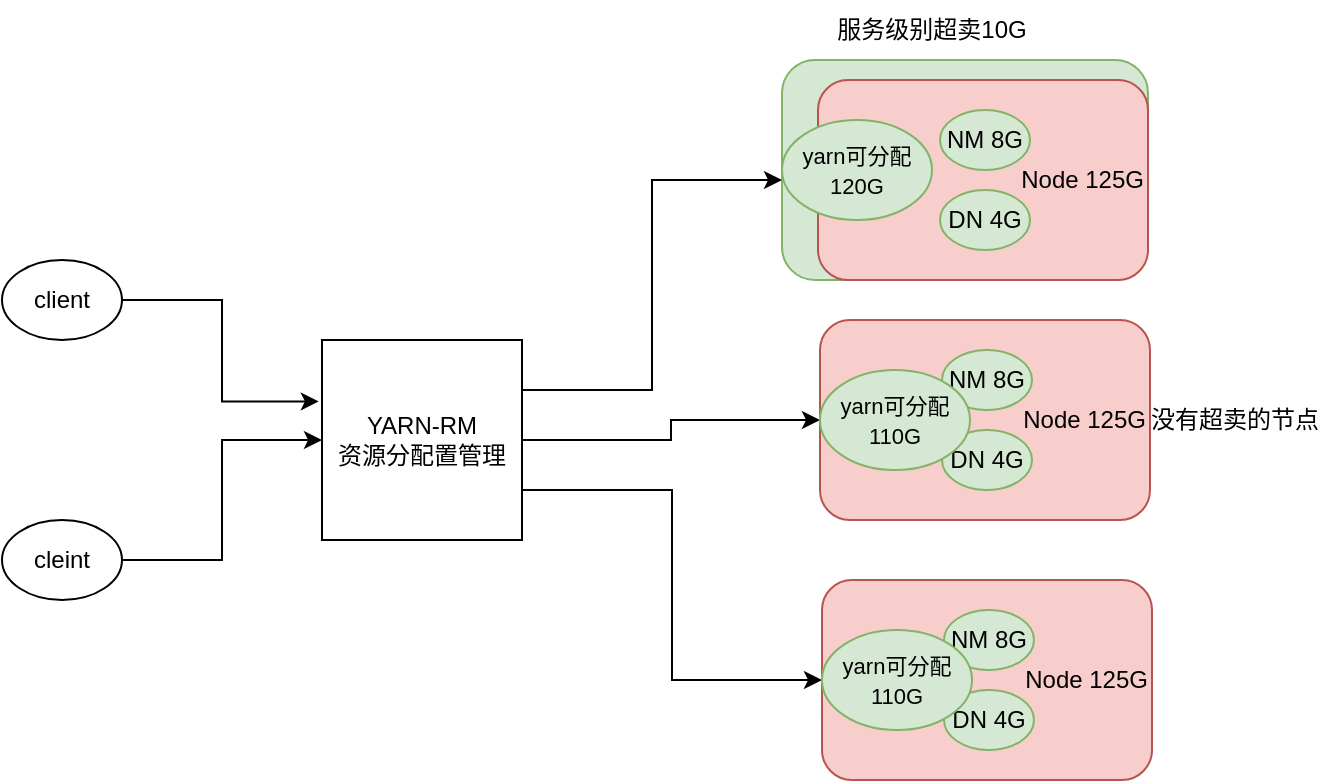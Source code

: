 <mxfile version="27.0.9">
  <diagram name="第 1 页" id="b-wFFnTidDRVDTVF9fiY">
    <mxGraphModel dx="983" dy="530" grid="1" gridSize="10" guides="1" tooltips="1" connect="1" arrows="1" fold="1" page="1" pageScale="1" pageWidth="827" pageHeight="1169" math="0" shadow="0">
      <root>
        <mxCell id="0" />
        <mxCell id="1" parent="0" />
        <mxCell id="ZLMe1sIbapqyTCxvVwkS-2" value="client" style="ellipse;whiteSpace=wrap;html=1;" vertex="1" parent="1">
          <mxGeometry x="80" y="220" width="60" height="40" as="geometry" />
        </mxCell>
        <mxCell id="ZLMe1sIbapqyTCxvVwkS-28" style="edgeStyle=orthogonalEdgeStyle;rounded=0;orthogonalLoop=1;jettySize=auto;html=1;" edge="1" parent="1" source="ZLMe1sIbapqyTCxvVwkS-3" target="ZLMe1sIbapqyTCxvVwkS-18">
          <mxGeometry relative="1" as="geometry" />
        </mxCell>
        <mxCell id="ZLMe1sIbapqyTCxvVwkS-29" style="edgeStyle=orthogonalEdgeStyle;rounded=0;orthogonalLoop=1;jettySize=auto;html=1;exitX=1;exitY=0.75;exitDx=0;exitDy=0;entryX=0;entryY=0.5;entryDx=0;entryDy=0;" edge="1" parent="1" source="ZLMe1sIbapqyTCxvVwkS-3" target="ZLMe1sIbapqyTCxvVwkS-25">
          <mxGeometry relative="1" as="geometry" />
        </mxCell>
        <mxCell id="ZLMe1sIbapqyTCxvVwkS-3" value="YARN-RM&lt;div&gt;资源分配置管理&lt;/div&gt;" style="whiteSpace=wrap;html=1;aspect=fixed;" vertex="1" parent="1">
          <mxGeometry x="240" y="260" width="100" height="100" as="geometry" />
        </mxCell>
        <mxCell id="ZLMe1sIbapqyTCxvVwkS-4" value="" style="rounded=1;whiteSpace=wrap;html=1;fillColor=#d5e8d4;strokeColor=#82b366;" vertex="1" parent="1">
          <mxGeometry x="470" y="120" width="183" height="110" as="geometry" />
        </mxCell>
        <mxCell id="ZLMe1sIbapqyTCxvVwkS-1" value="&lt;blockquote style=&quot;margin: 0 0 0 40px; border: none; padding: 0px;&quot;&gt;Node 125G&lt;/blockquote&gt;" style="rounded=1;whiteSpace=wrap;html=1;align=right;fillColor=#f8cecc;strokeColor=#b85450;" vertex="1" parent="1">
          <mxGeometry x="488" y="130" width="165" height="100" as="geometry" />
        </mxCell>
        <mxCell id="ZLMe1sIbapqyTCxvVwkS-27" value="" style="edgeStyle=orthogonalEdgeStyle;rounded=0;orthogonalLoop=1;jettySize=auto;html=1;" edge="1" parent="1" source="ZLMe1sIbapqyTCxvVwkS-5" target="ZLMe1sIbapqyTCxvVwkS-3">
          <mxGeometry relative="1" as="geometry" />
        </mxCell>
        <mxCell id="ZLMe1sIbapqyTCxvVwkS-5" value="cleint" style="ellipse;whiteSpace=wrap;html=1;" vertex="1" parent="1">
          <mxGeometry x="80" y="350" width="60" height="40" as="geometry" />
        </mxCell>
        <mxCell id="ZLMe1sIbapqyTCxvVwkS-8" value="NM 8G" style="ellipse;whiteSpace=wrap;html=1;fillColor=#d5e8d4;strokeColor=#82b366;" vertex="1" parent="1">
          <mxGeometry x="549" y="145" width="45" height="30" as="geometry" />
        </mxCell>
        <mxCell id="ZLMe1sIbapqyTCxvVwkS-9" value="DN 4G" style="ellipse;whiteSpace=wrap;html=1;fillColor=#d5e8d4;strokeColor=#82b366;" vertex="1" parent="1">
          <mxGeometry x="549" y="185" width="45" height="30" as="geometry" />
        </mxCell>
        <mxCell id="ZLMe1sIbapqyTCxvVwkS-10" value="&lt;font style=&quot;font-size: 11px;&quot;&gt;yarn可分配 120G&lt;/font&gt;" style="ellipse;whiteSpace=wrap;html=1;fillColor=#d5e8d4;strokeColor=#82b366;" vertex="1" parent="1">
          <mxGeometry x="470" y="150" width="75" height="50" as="geometry" />
        </mxCell>
        <mxCell id="ZLMe1sIbapqyTCxvVwkS-11" value="服务级别超卖10G" style="text;html=1;align=center;verticalAlign=middle;whiteSpace=wrap;rounded=0;" vertex="1" parent="1">
          <mxGeometry x="480" y="90" width="130" height="30" as="geometry" />
        </mxCell>
        <mxCell id="ZLMe1sIbapqyTCxvVwkS-18" value="&lt;blockquote style=&quot;margin: 0 0 0 40px; border: none; padding: 0px;&quot;&gt;Node 125G&lt;/blockquote&gt;" style="rounded=1;whiteSpace=wrap;html=1;align=right;fillColor=#f8cecc;strokeColor=#b85450;" vertex="1" parent="1">
          <mxGeometry x="489" y="250" width="165" height="100" as="geometry" />
        </mxCell>
        <mxCell id="ZLMe1sIbapqyTCxvVwkS-19" value="NM 8G" style="ellipse;whiteSpace=wrap;html=1;fillColor=#d5e8d4;strokeColor=#82b366;" vertex="1" parent="1">
          <mxGeometry x="550" y="265" width="45" height="30" as="geometry" />
        </mxCell>
        <mxCell id="ZLMe1sIbapqyTCxvVwkS-20" value="DN 4G" style="ellipse;whiteSpace=wrap;html=1;fillColor=#d5e8d4;strokeColor=#82b366;" vertex="1" parent="1">
          <mxGeometry x="550" y="305" width="45" height="30" as="geometry" />
        </mxCell>
        <mxCell id="ZLMe1sIbapqyTCxvVwkS-21" value="&lt;font style=&quot;font-size: 11px;&quot;&gt;yarn可分配 110G&lt;/font&gt;" style="ellipse;whiteSpace=wrap;html=1;fillColor=#d5e8d4;strokeColor=#82b366;" vertex="1" parent="1">
          <mxGeometry x="489" y="275" width="75" height="50" as="geometry" />
        </mxCell>
        <mxCell id="ZLMe1sIbapqyTCxvVwkS-22" value="&lt;blockquote style=&quot;margin: 0 0 0 40px; border: none; padding: 0px;&quot;&gt;Node 125G&lt;/blockquote&gt;" style="rounded=1;whiteSpace=wrap;html=1;align=right;fillColor=#f8cecc;strokeColor=#b85450;" vertex="1" parent="1">
          <mxGeometry x="490" y="380" width="165" height="100" as="geometry" />
        </mxCell>
        <mxCell id="ZLMe1sIbapqyTCxvVwkS-23" value="NM 8G" style="ellipse;whiteSpace=wrap;html=1;fillColor=#d5e8d4;strokeColor=#82b366;" vertex="1" parent="1">
          <mxGeometry x="551" y="395" width="45" height="30" as="geometry" />
        </mxCell>
        <mxCell id="ZLMe1sIbapqyTCxvVwkS-24" value="DN 4G" style="ellipse;whiteSpace=wrap;html=1;fillColor=#d5e8d4;strokeColor=#82b366;" vertex="1" parent="1">
          <mxGeometry x="551" y="435" width="45" height="30" as="geometry" />
        </mxCell>
        <mxCell id="ZLMe1sIbapqyTCxvVwkS-25" value="&lt;font style=&quot;font-size: 11px;&quot;&gt;yarn可分配 110G&lt;/font&gt;" style="ellipse;whiteSpace=wrap;html=1;fillColor=#d5e8d4;strokeColor=#82b366;" vertex="1" parent="1">
          <mxGeometry x="490" y="405" width="75" height="50" as="geometry" />
        </mxCell>
        <mxCell id="ZLMe1sIbapqyTCxvVwkS-26" style="edgeStyle=orthogonalEdgeStyle;rounded=0;orthogonalLoop=1;jettySize=auto;html=1;entryX=-0.016;entryY=0.307;entryDx=0;entryDy=0;entryPerimeter=0;" edge="1" parent="1" source="ZLMe1sIbapqyTCxvVwkS-2" target="ZLMe1sIbapqyTCxvVwkS-3">
          <mxGeometry relative="1" as="geometry" />
        </mxCell>
        <mxCell id="ZLMe1sIbapqyTCxvVwkS-30" style="edgeStyle=orthogonalEdgeStyle;rounded=0;orthogonalLoop=1;jettySize=auto;html=1;exitX=1;exitY=0.25;exitDx=0;exitDy=0;entryX=0;entryY=0.6;entryDx=0;entryDy=0;entryPerimeter=0;" edge="1" parent="1" source="ZLMe1sIbapqyTCxvVwkS-3" target="ZLMe1sIbapqyTCxvVwkS-10">
          <mxGeometry relative="1" as="geometry" />
        </mxCell>
        <mxCell id="ZLMe1sIbapqyTCxvVwkS-31" value="没有超卖的节点" style="text;html=1;align=center;verticalAlign=middle;whiteSpace=wrap;rounded=0;" vertex="1" parent="1">
          <mxGeometry x="653" y="285" width="87" height="30" as="geometry" />
        </mxCell>
      </root>
    </mxGraphModel>
  </diagram>
</mxfile>
